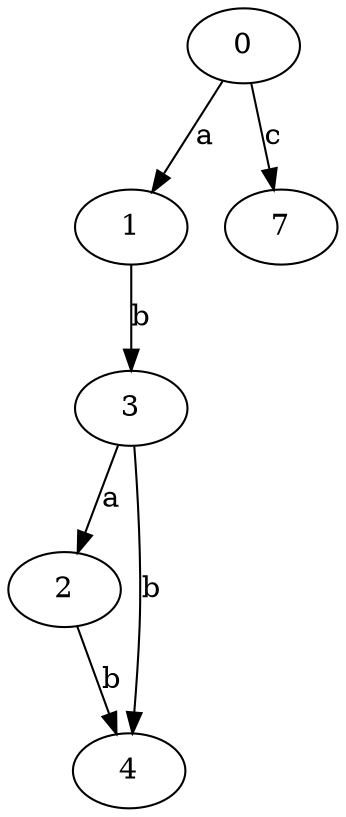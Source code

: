 strict digraph  {
0;
1;
2;
3;
4;
7;
0 -> 1  [label=a];
0 -> 7  [label=c];
1 -> 3  [label=b];
2 -> 4  [label=b];
3 -> 2  [label=a];
3 -> 4  [label=b];
}
